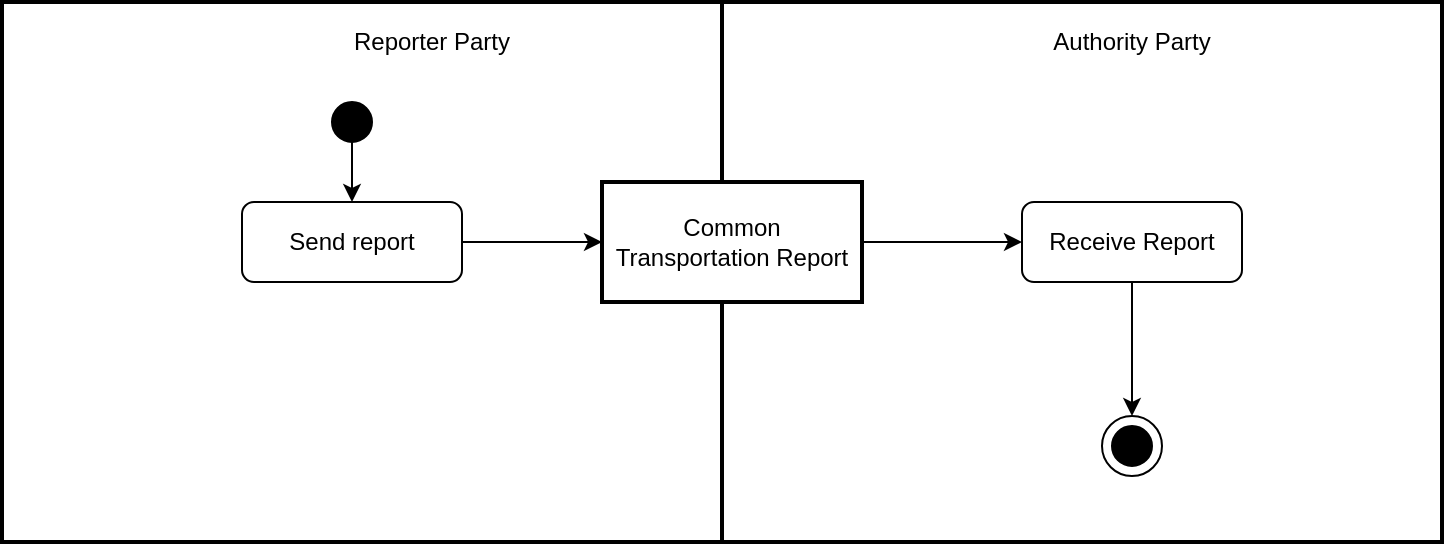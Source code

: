 <mxfile version="13.7.9" type="device"><diagram id="db2bVVfNX6kb9CV8m8sJ" name="Page-1"><mxGraphModel dx="1086" dy="966" grid="1" gridSize="10" guides="1" tooltips="1" connect="1" arrows="1" fold="1" page="1" pageScale="1" pageWidth="827" pageHeight="1169" math="0" shadow="0"><root><mxCell id="0"/><mxCell id="1" parent="0"/><mxCell id="z_Pagm8OeHW6UBPKZrJR-15" value="1" style="rounded=0;whiteSpace=wrap;html=1;strokeWidth=2;" parent="1" vertex="1"><mxGeometry x="40" y="50" width="360" height="270" as="geometry"/></mxCell><mxCell id="z_Pagm8OeHW6UBPKZrJR-16" value="" style="rounded=0;whiteSpace=wrap;html=1;strokeWidth=2;" parent="1" vertex="1"><mxGeometry x="400" y="50" width="360" height="270" as="geometry"/></mxCell><mxCell id="z_Pagm8OeHW6UBPKZrJR-26" value="" style="edgeStyle=orthogonalEdgeStyle;rounded=0;orthogonalLoop=1;jettySize=auto;html=1;entryX=0.5;entryY=0;entryDx=0;entryDy=0;" parent="1" source="z_Pagm8OeHW6UBPKZrJR-17" target="z_Pagm8OeHW6UBPKZrJR-21" edge="1"><mxGeometry relative="1" as="geometry"><mxPoint x="215" y="200" as="targetPoint"/></mxGeometry></mxCell><mxCell id="z_Pagm8OeHW6UBPKZrJR-17" value="" style="ellipse;whiteSpace=wrap;html=1;aspect=fixed;strokeWidth=1;fillColor=#000000;" parent="1" vertex="1"><mxGeometry x="205" y="100" width="20" height="20" as="geometry"/></mxCell><mxCell id="z_Pagm8OeHW6UBPKZrJR-18" value="Reporter Party" style="text;html=1;strokeColor=none;fillColor=none;align=center;verticalAlign=middle;whiteSpace=wrap;rounded=0;" parent="1" vertex="1"><mxGeometry x="190" y="60" width="130" height="20" as="geometry"/></mxCell><mxCell id="z_Pagm8OeHW6UBPKZrJR-19" value="Authority Party" style="text;html=1;strokeColor=none;fillColor=none;align=center;verticalAlign=middle;whiteSpace=wrap;rounded=0;" parent="1" vertex="1"><mxGeometry x="550" y="60" width="110" height="20" as="geometry"/></mxCell><mxCell id="z_Pagm8OeHW6UBPKZrJR-28" style="edgeStyle=orthogonalEdgeStyle;rounded=0;orthogonalLoop=1;jettySize=auto;html=1;entryX=0;entryY=0.5;entryDx=0;entryDy=0;" parent="1" source="z_Pagm8OeHW6UBPKZrJR-21" target="z_Pagm8OeHW6UBPKZrJR-22" edge="1"><mxGeometry relative="1" as="geometry"/></mxCell><mxCell id="z_Pagm8OeHW6UBPKZrJR-21" value="Send report" style="rounded=1;whiteSpace=wrap;html=1;strokeWidth=1;fillColor=#FFFFFF;" parent="1" vertex="1"><mxGeometry x="160" y="150" width="110" height="40" as="geometry"/></mxCell><mxCell id="z_Pagm8OeHW6UBPKZrJR-31" style="edgeStyle=orthogonalEdgeStyle;rounded=0;orthogonalLoop=1;jettySize=auto;html=1;entryX=0;entryY=0.5;entryDx=0;entryDy=0;" parent="1" source="z_Pagm8OeHW6UBPKZrJR-22" target="z_Pagm8OeHW6UBPKZrJR-29" edge="1"><mxGeometry relative="1" as="geometry"/></mxCell><mxCell id="z_Pagm8OeHW6UBPKZrJR-22" value="Common Transportation Report" style="rounded=0;whiteSpace=wrap;html=1;strokeWidth=2;fillColor=#FFFFFF;" parent="1" vertex="1"><mxGeometry x="340" y="140" width="130" height="60" as="geometry"/></mxCell><mxCell id="z_Pagm8OeHW6UBPKZrJR-62" style="edgeStyle=orthogonalEdgeStyle;rounded=0;orthogonalLoop=1;jettySize=auto;html=1;entryX=0.5;entryY=0;entryDx=0;entryDy=0;" parent="1" source="z_Pagm8OeHW6UBPKZrJR-29" target="z_Pagm8OeHW6UBPKZrJR-47" edge="1"><mxGeometry relative="1" as="geometry"/></mxCell><mxCell id="z_Pagm8OeHW6UBPKZrJR-29" value="Receive Report" style="rounded=1;whiteSpace=wrap;html=1;strokeWidth=1;fillColor=#FFFFFF;" parent="1" vertex="1"><mxGeometry x="550" y="150" width="110" height="40" as="geometry"/></mxCell><mxCell id="z_Pagm8OeHW6UBPKZrJR-47" value="" style="ellipse;whiteSpace=wrap;html=1;aspect=fixed;strokeWidth=1;fillColor=#FFFFFF;" parent="1" vertex="1"><mxGeometry x="590" y="257" width="30" height="30" as="geometry"/></mxCell><mxCell id="z_Pagm8OeHW6UBPKZrJR-48" value="" style="ellipse;whiteSpace=wrap;html=1;aspect=fixed;strokeWidth=1;fillColor=#000000;" parent="1" vertex="1"><mxGeometry x="595" y="262" width="20" height="20" as="geometry"/></mxCell></root></mxGraphModel></diagram></mxfile>